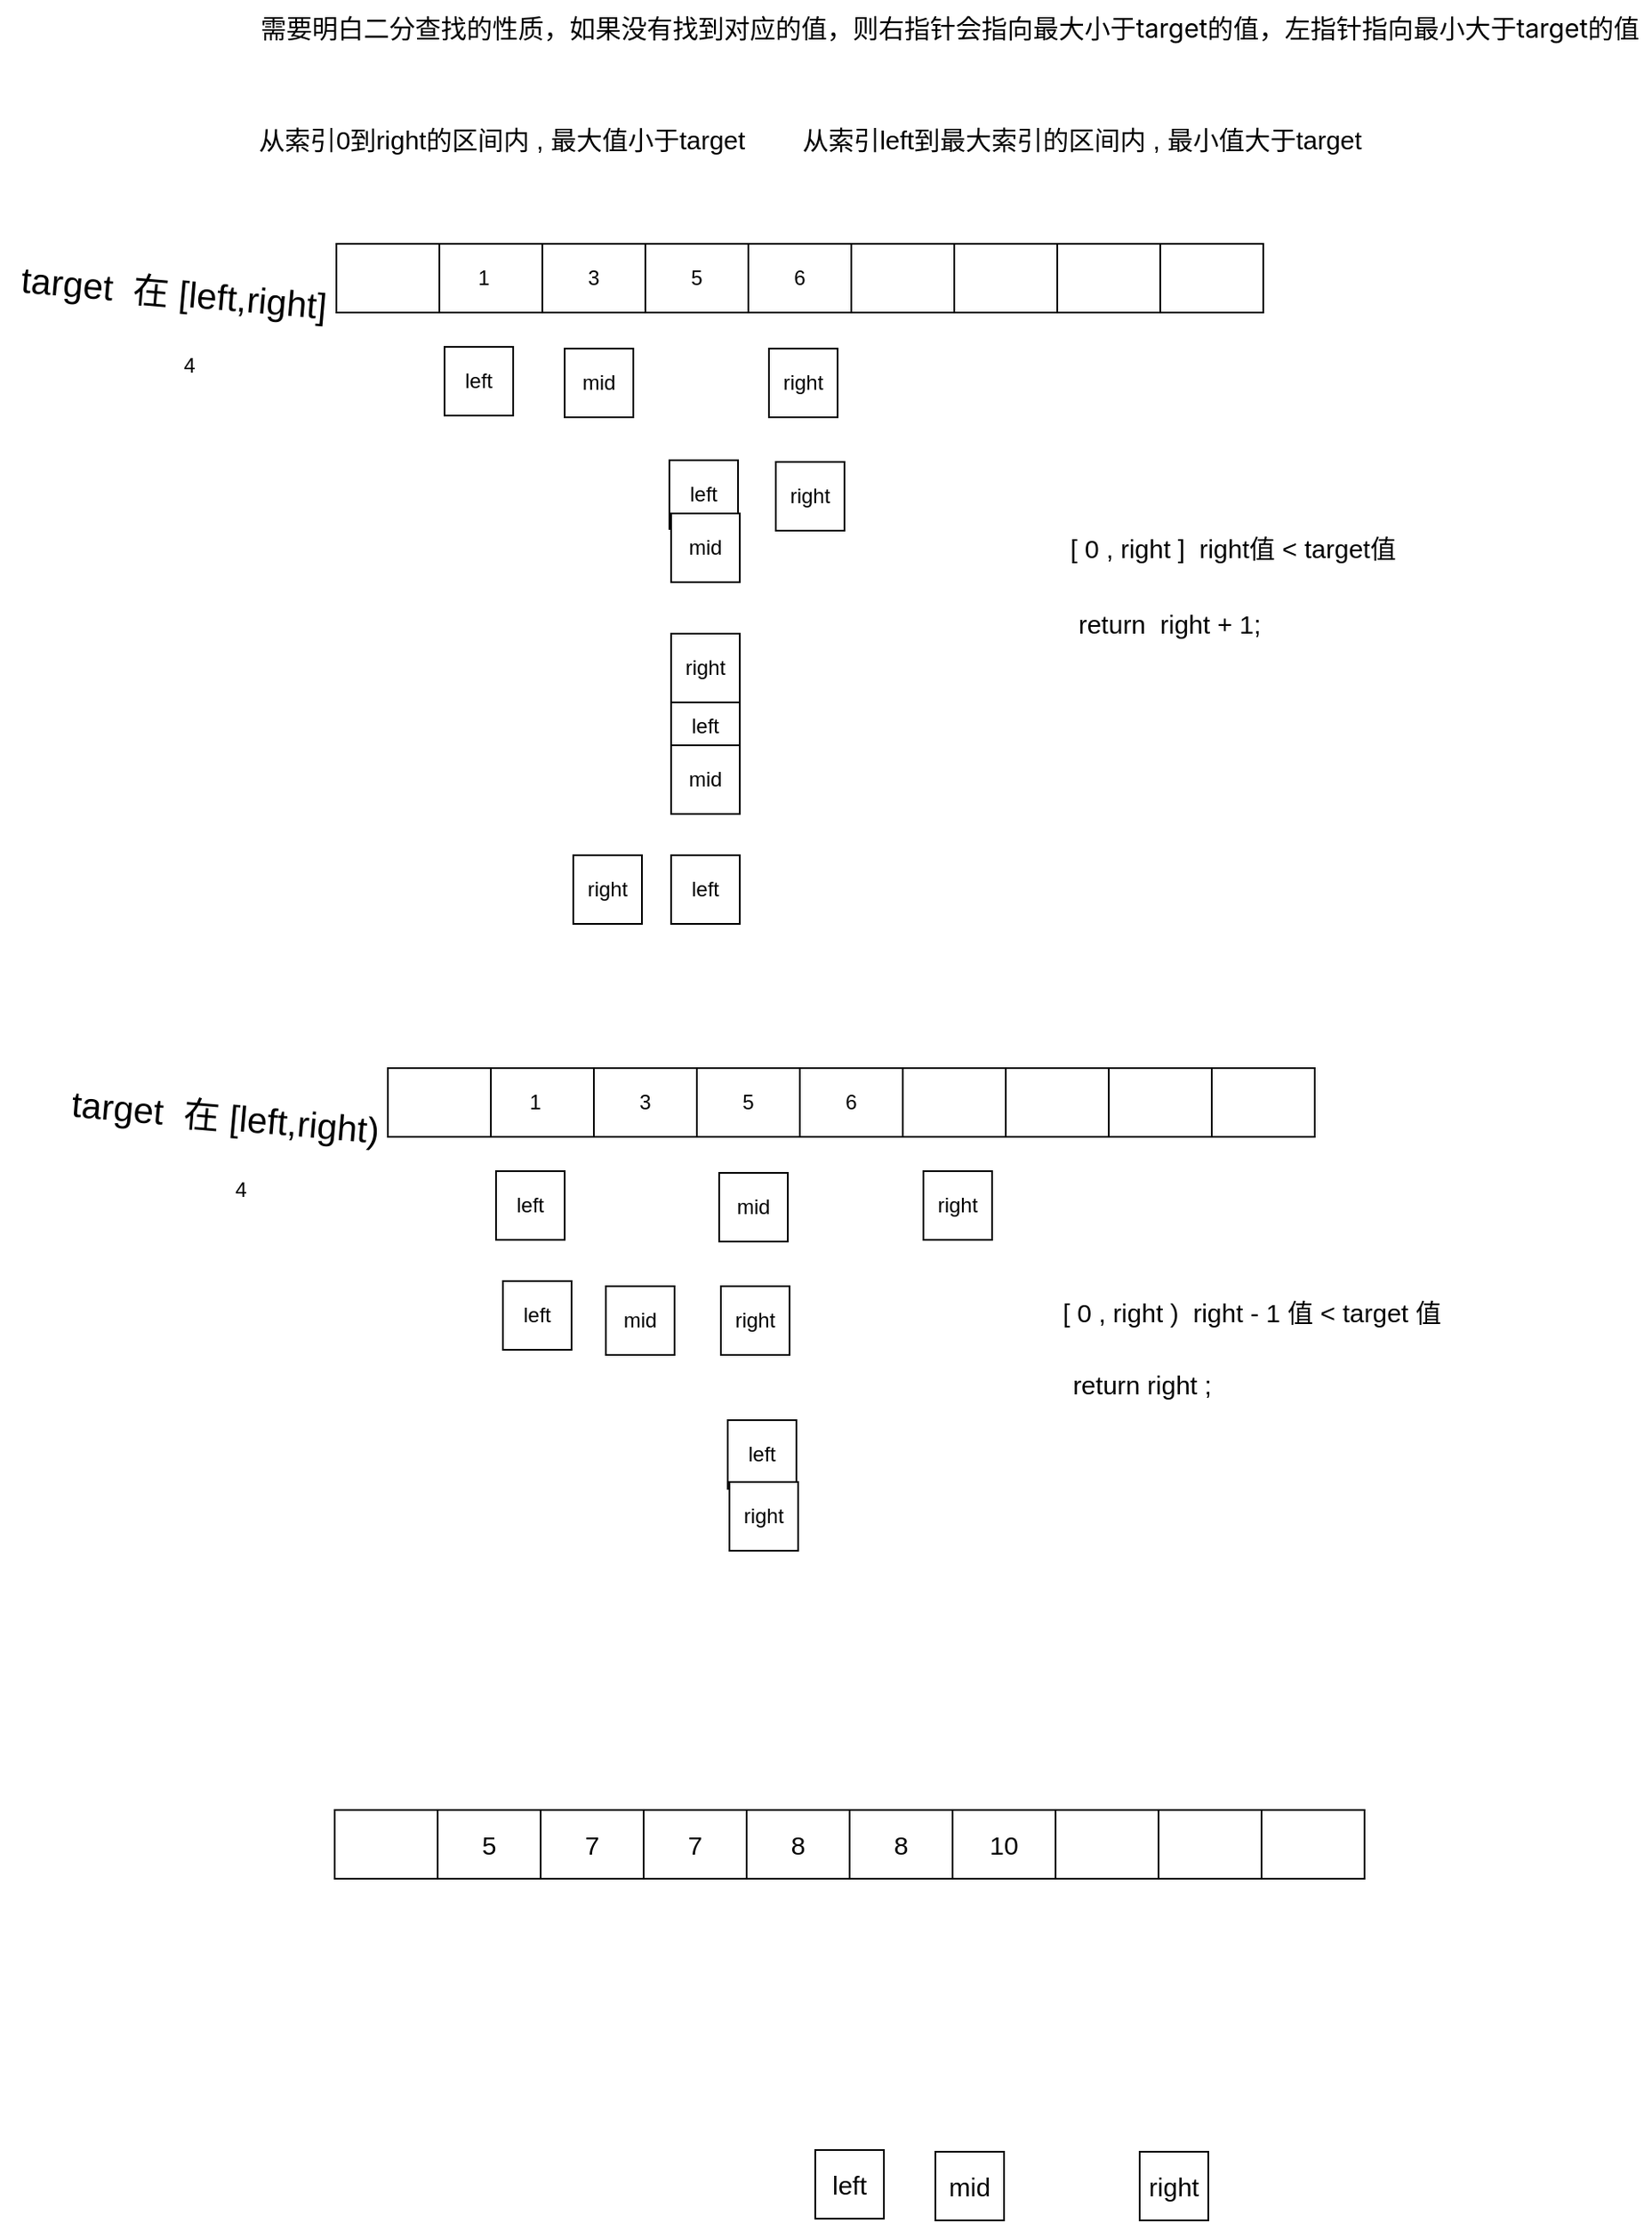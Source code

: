 <mxfile version="20.8.3" type="github">
  <diagram id="E968owxantQdqmP-8iAP" name="第 1 页">
    <mxGraphModel dx="1287" dy="692" grid="0" gridSize="10" guides="0" tooltips="1" connect="1" arrows="0" fold="1" page="0" pageScale="1" pageWidth="827" pageHeight="1169" math="0" shadow="0">
      <root>
        <mxCell id="0" />
        <mxCell id="1" parent="0" />
        <mxCell id="2JEGXIDP38UHMZebyVa8-26" value="" style="shape=table;startSize=0;container=1;collapsible=0;childLayout=tableLayout;" vertex="1" parent="1">
          <mxGeometry x="119" y="342" width="540" height="40" as="geometry" />
        </mxCell>
        <mxCell id="2JEGXIDP38UHMZebyVa8-27" value="" style="shape=tableRow;horizontal=0;startSize=0;swimlaneHead=0;swimlaneBody=0;top=0;left=0;bottom=0;right=0;collapsible=0;dropTarget=0;fillColor=none;points=[[0,0.5],[1,0.5]];portConstraint=eastwest;" vertex="1" parent="2JEGXIDP38UHMZebyVa8-26">
          <mxGeometry width="540" height="40" as="geometry" />
        </mxCell>
        <mxCell id="2JEGXIDP38UHMZebyVa8-28" value="" style="shape=partialRectangle;html=1;whiteSpace=wrap;connectable=0;overflow=hidden;fillColor=none;top=0;left=0;bottom=0;right=0;pointerEvents=1;" vertex="1" parent="2JEGXIDP38UHMZebyVa8-27">
          <mxGeometry width="60" height="40" as="geometry">
            <mxRectangle width="60" height="40" as="alternateBounds" />
          </mxGeometry>
        </mxCell>
        <mxCell id="2JEGXIDP38UHMZebyVa8-29" value="&lt;table&gt;&lt;tbody&gt;&lt;tr&gt;&lt;td&gt;&lt;br&gt;&lt;/td&gt;&lt;td&gt;&lt;br&gt;&lt;/td&gt;&lt;td&gt;&lt;br&gt;&lt;/td&gt;&lt;td&gt;1&lt;/td&gt;&lt;td&gt;&lt;br&gt;&lt;/td&gt;&lt;td&gt;&lt;br&gt;&lt;/td&gt;&lt;td&gt;&lt;br&gt;&lt;/td&gt;&lt;td&gt;&lt;br&gt;&lt;/td&gt;&lt;td&gt;&lt;br&gt;&lt;/td&gt;&lt;/tr&gt;&lt;/tbody&gt;&lt;/table&gt;" style="shape=partialRectangle;html=1;whiteSpace=wrap;connectable=0;overflow=hidden;fillColor=none;top=0;left=0;bottom=0;right=0;pointerEvents=1;" vertex="1" parent="2JEGXIDP38UHMZebyVa8-27">
          <mxGeometry x="60" width="60" height="40" as="geometry">
            <mxRectangle width="60" height="40" as="alternateBounds" />
          </mxGeometry>
        </mxCell>
        <mxCell id="2JEGXIDP38UHMZebyVa8-30" value="3" style="shape=partialRectangle;html=1;whiteSpace=wrap;connectable=0;overflow=hidden;fillColor=none;top=0;left=0;bottom=0;right=0;pointerEvents=1;" vertex="1" parent="2JEGXIDP38UHMZebyVa8-27">
          <mxGeometry x="120" width="60" height="40" as="geometry">
            <mxRectangle width="60" height="40" as="alternateBounds" />
          </mxGeometry>
        </mxCell>
        <mxCell id="2JEGXIDP38UHMZebyVa8-31" value="5" style="shape=partialRectangle;html=1;whiteSpace=wrap;connectable=0;overflow=hidden;fillColor=none;top=0;left=0;bottom=0;right=0;pointerEvents=1;" vertex="1" parent="2JEGXIDP38UHMZebyVa8-27">
          <mxGeometry x="180" width="60" height="40" as="geometry">
            <mxRectangle width="60" height="40" as="alternateBounds" />
          </mxGeometry>
        </mxCell>
        <mxCell id="2JEGXIDP38UHMZebyVa8-32" value="6" style="shape=partialRectangle;html=1;whiteSpace=wrap;connectable=0;overflow=hidden;fillColor=none;top=0;left=0;bottom=0;right=0;pointerEvents=1;" vertex="1" parent="2JEGXIDP38UHMZebyVa8-27">
          <mxGeometry x="240" width="60" height="40" as="geometry">
            <mxRectangle width="60" height="40" as="alternateBounds" />
          </mxGeometry>
        </mxCell>
        <mxCell id="2JEGXIDP38UHMZebyVa8-33" value="" style="shape=partialRectangle;html=1;whiteSpace=wrap;connectable=0;overflow=hidden;fillColor=none;top=0;left=0;bottom=0;right=0;pointerEvents=1;" vertex="1" parent="2JEGXIDP38UHMZebyVa8-27">
          <mxGeometry x="300" width="60" height="40" as="geometry">
            <mxRectangle width="60" height="40" as="alternateBounds" />
          </mxGeometry>
        </mxCell>
        <mxCell id="2JEGXIDP38UHMZebyVa8-34" value="" style="shape=partialRectangle;html=1;whiteSpace=wrap;connectable=0;overflow=hidden;fillColor=none;top=0;left=0;bottom=0;right=0;pointerEvents=1;" vertex="1" parent="2JEGXIDP38UHMZebyVa8-27">
          <mxGeometry x="360" width="60" height="40" as="geometry">
            <mxRectangle width="60" height="40" as="alternateBounds" />
          </mxGeometry>
        </mxCell>
        <mxCell id="2JEGXIDP38UHMZebyVa8-35" value="" style="shape=partialRectangle;html=1;whiteSpace=wrap;connectable=0;overflow=hidden;fillColor=none;top=0;left=0;bottom=0;right=0;pointerEvents=1;" vertex="1" parent="2JEGXIDP38UHMZebyVa8-27">
          <mxGeometry x="420" width="60" height="40" as="geometry">
            <mxRectangle width="60" height="40" as="alternateBounds" />
          </mxGeometry>
        </mxCell>
        <mxCell id="2JEGXIDP38UHMZebyVa8-36" value="" style="shape=partialRectangle;html=1;whiteSpace=wrap;connectable=0;overflow=hidden;fillColor=none;top=0;left=0;bottom=0;right=0;pointerEvents=1;" vertex="1" parent="2JEGXIDP38UHMZebyVa8-27">
          <mxGeometry x="480" width="60" height="40" as="geometry">
            <mxRectangle width="60" height="40" as="alternateBounds" />
          </mxGeometry>
        </mxCell>
        <mxCell id="2JEGXIDP38UHMZebyVa8-53" value="&lt;font style=&quot;vertical-align: inherit;&quot;&gt;&lt;font style=&quot;vertical-align: inherit;&quot;&gt;&lt;font style=&quot;vertical-align: inherit;&quot;&gt;&lt;font style=&quot;vertical-align: inherit;&quot;&gt;left&lt;/font&gt;&lt;/font&gt;&lt;/font&gt;&lt;/font&gt;" style="whiteSpace=wrap;html=1;aspect=fixed;" vertex="1" parent="1">
          <mxGeometry x="182" y="402" width="40" height="40" as="geometry" />
        </mxCell>
        <mxCell id="2JEGXIDP38UHMZebyVa8-54" value="&lt;font style=&quot;vertical-align: inherit;&quot;&gt;&lt;font style=&quot;vertical-align: inherit;&quot;&gt;&lt;font style=&quot;vertical-align: inherit;&quot;&gt;&lt;font style=&quot;vertical-align: inherit;&quot;&gt;right&lt;/font&gt;&lt;/font&gt;&lt;/font&gt;&lt;/font&gt;" style="whiteSpace=wrap;html=1;aspect=fixed;" vertex="1" parent="1">
          <mxGeometry x="371" y="403" width="40" height="40" as="geometry" />
        </mxCell>
        <mxCell id="2JEGXIDP38UHMZebyVa8-55" value="&lt;font style=&quot;vertical-align: inherit;&quot;&gt;&lt;font style=&quot;vertical-align: inherit;&quot;&gt;&lt;font style=&quot;vertical-align: inherit;&quot;&gt;&lt;font style=&quot;vertical-align: inherit;&quot;&gt;mid&lt;/font&gt;&lt;/font&gt;&lt;/font&gt;&lt;/font&gt;" style="whiteSpace=wrap;html=1;aspect=fixed;" vertex="1" parent="1">
          <mxGeometry x="252" y="403" width="40" height="40" as="geometry" />
        </mxCell>
        <mxCell id="2JEGXIDP38UHMZebyVa8-61" value="4" style="text;html=1;align=center;verticalAlign=middle;resizable=0;points=[];autosize=1;strokeColor=none;fillColor=none;fontColor=#000000;" vertex="1" parent="1">
          <mxGeometry x="20" y="400" width="25" height="26" as="geometry" />
        </mxCell>
        <mxCell id="2JEGXIDP38UHMZebyVa8-65" value="&lt;font style=&quot;font-size: 21px;&quot;&gt;target&amp;nbsp; 在 [left,right]&lt;/font&gt;" style="text;html=1;align=center;verticalAlign=middle;resizable=0;points=[];autosize=1;strokeColor=none;fillColor=none;fontColor=#000000;rotation=5;fontSize=21;" vertex="1" parent="1">
          <mxGeometry x="-75" y="351" width="197" height="37" as="geometry" />
        </mxCell>
        <mxCell id="2JEGXIDP38UHMZebyVa8-69" value="&lt;font style=&quot;vertical-align: inherit;&quot;&gt;&lt;font style=&quot;vertical-align: inherit;&quot;&gt;&lt;font style=&quot;vertical-align: inherit;&quot;&gt;&lt;font style=&quot;vertical-align: inherit;&quot;&gt;left&lt;/font&gt;&lt;/font&gt;&lt;/font&gt;&lt;/font&gt;" style="whiteSpace=wrap;html=1;aspect=fixed;" vertex="1" parent="1">
          <mxGeometry x="313" y="468" width="40" height="40" as="geometry" />
        </mxCell>
        <mxCell id="2JEGXIDP38UHMZebyVa8-70" value="&lt;font style=&quot;vertical-align: inherit;&quot;&gt;&lt;font style=&quot;vertical-align: inherit;&quot;&gt;&lt;font style=&quot;vertical-align: inherit;&quot;&gt;&lt;font style=&quot;vertical-align: inherit;&quot;&gt;right&lt;/font&gt;&lt;/font&gt;&lt;/font&gt;&lt;/font&gt;" style="whiteSpace=wrap;html=1;aspect=fixed;" vertex="1" parent="1">
          <mxGeometry x="375" y="469" width="40" height="40" as="geometry" />
        </mxCell>
        <mxCell id="2JEGXIDP38UHMZebyVa8-71" value="&lt;font style=&quot;vertical-align: inherit;&quot;&gt;&lt;font style=&quot;vertical-align: inherit;&quot;&gt;&lt;font style=&quot;vertical-align: inherit;&quot;&gt;&lt;font style=&quot;vertical-align: inherit;&quot;&gt;mid&lt;/font&gt;&lt;/font&gt;&lt;/font&gt;&lt;/font&gt;" style="whiteSpace=wrap;html=1;aspect=fixed;" vertex="1" parent="1">
          <mxGeometry x="314" y="499" width="40" height="40" as="geometry" />
        </mxCell>
        <mxCell id="2JEGXIDP38UHMZebyVa8-73" value="&lt;div style=&quot;box-sizing: border-box; line-height: 20px; color: rgba(var(--grey-7-rgb), 1); font-family: -apple-system, BlinkMacSystemFont, &amp;quot;Segoe UI&amp;quot;, Roboto, &amp;quot;Helvetica Neue&amp;quot;, Arial, &amp;quot;Noto Sans&amp;quot;, sans-serif, &amp;quot;Apple Color Emoji&amp;quot;, &amp;quot;Segoe UI Emoji&amp;quot;, &amp;quot;Segoe UI Symbol&amp;quot;, &amp;quot;Noto Color Emoji&amp;quot;; text-align: start; font-size: 15px;&quot; class=&quot;css-1v8309f-primary-secondary-overlay-overlay&quot;&gt;&lt;p style=&quot;box-sizing: border-box; margin-top: 0px; margin-bottom: 1em; font-size: 15px;&quot;&gt;需要明白二分查找的性质，如果没有找到对应的值，则右指针会指向最大小于target的值，左指针指向最小大于target的值&lt;/p&gt;&lt;/div&gt;&lt;div style=&quot;box-sizing: border-box; display: flex; margin: 5px 0px 0px; color: rgb(38, 38, 38); font-family: -apple-system, BlinkMacSystemFont, &amp;quot;Segoe UI&amp;quot;, Roboto, &amp;quot;Helvetica Neue&amp;quot;, Arial, &amp;quot;Noto Sans&amp;quot;, sans-serif, &amp;quot;Apple Color Emoji&amp;quot;, &amp;quot;Segoe UI Emoji&amp;quot;, &amp;quot;Segoe UI Symbol&amp;quot;, &amp;quot;Noto Color Emoji&amp;quot;; font-size: 15px; text-align: start;&quot; class=&quot;css-1wigilb-Toolbar e19tnut611&quot;&gt;&lt;button style=&quot;touch-action: manipulation; margin: 0px; font-size: 15px; font-family: inherit; line-height: 20px; overflow: visible; appearance: button; border-width: 0px; border-style: initial; border-color: initial; vertical-align: middle; -webkit-box-pack: center; justify-content: center; -webkit-box-align: center; align-items: center; border-radius: 3px; transition: all 0.18s ease-in-out 0s; outline: 0px; cursor: pointer; background-color: transparent; height: 24px; padding: 0px 7px; display: block; user-select: none;&quot; type=&quot;button&quot; class=&quot;e19tnut68 css-1noca98-transparent-xs-Btn-ToolButton e131m59q0&quot;&gt;&lt;br style=&quot;font-size: 15px;&quot;&gt;&lt;br style=&quot;font-size: 15px;&quot;&gt;&lt;/button&gt;&lt;/div&gt;" style="text;html=1;align=center;verticalAlign=middle;resizable=0;points=[];autosize=1;strokeColor=none;fillColor=none;fontColor=#000000;fontSize=15;" vertex="1" parent="1">
          <mxGeometry x="67" y="200" width="817" height="71" as="geometry" />
        </mxCell>
        <mxCell id="2JEGXIDP38UHMZebyVa8-74" value="&lt;font style=&quot;vertical-align: inherit;&quot;&gt;&lt;font style=&quot;vertical-align: inherit;&quot;&gt;&lt;font style=&quot;vertical-align: inherit;&quot;&gt;&lt;font style=&quot;vertical-align: inherit;&quot;&gt;left&lt;/font&gt;&lt;/font&gt;&lt;/font&gt;&lt;/font&gt;" style="whiteSpace=wrap;html=1;aspect=fixed;" vertex="1" parent="1">
          <mxGeometry x="314" y="603" width="40" height="40" as="geometry" />
        </mxCell>
        <mxCell id="2JEGXIDP38UHMZebyVa8-75" value="&lt;font style=&quot;vertical-align: inherit;&quot;&gt;&lt;font style=&quot;vertical-align: inherit;&quot;&gt;&lt;font style=&quot;vertical-align: inherit;&quot;&gt;&lt;font style=&quot;vertical-align: inherit;&quot;&gt;right&lt;/font&gt;&lt;/font&gt;&lt;/font&gt;&lt;/font&gt;" style="whiteSpace=wrap;html=1;aspect=fixed;" vertex="1" parent="1">
          <mxGeometry x="314" y="569" width="40" height="40" as="geometry" />
        </mxCell>
        <mxCell id="2JEGXIDP38UHMZebyVa8-76" value="&lt;font style=&quot;vertical-align: inherit;&quot;&gt;&lt;font style=&quot;vertical-align: inherit;&quot;&gt;&lt;font style=&quot;vertical-align: inherit;&quot;&gt;&lt;font style=&quot;vertical-align: inherit;&quot;&gt;mid&lt;/font&gt;&lt;/font&gt;&lt;/font&gt;&lt;/font&gt;" style="whiteSpace=wrap;html=1;aspect=fixed;" vertex="1" parent="1">
          <mxGeometry x="314" y="634" width="40" height="40" as="geometry" />
        </mxCell>
        <mxCell id="2JEGXIDP38UHMZebyVa8-77" value="&lt;font style=&quot;vertical-align: inherit;&quot;&gt;&lt;font style=&quot;vertical-align: inherit;&quot;&gt;&lt;font style=&quot;vertical-align: inherit;&quot;&gt;&lt;font style=&quot;vertical-align: inherit;&quot;&gt;left&lt;/font&gt;&lt;/font&gt;&lt;/font&gt;&lt;/font&gt;" style="whiteSpace=wrap;html=1;aspect=fixed;" vertex="1" parent="1">
          <mxGeometry x="314" y="698" width="40" height="40" as="geometry" />
        </mxCell>
        <mxCell id="2JEGXIDP38UHMZebyVa8-78" value="&lt;font style=&quot;vertical-align: inherit;&quot;&gt;&lt;font style=&quot;vertical-align: inherit;&quot;&gt;&lt;font style=&quot;vertical-align: inherit;&quot;&gt;&lt;font style=&quot;vertical-align: inherit;&quot;&gt;right&lt;/font&gt;&lt;/font&gt;&lt;/font&gt;&lt;/font&gt;" style="whiteSpace=wrap;html=1;aspect=fixed;" vertex="1" parent="1">
          <mxGeometry x="257" y="698" width="40" height="40" as="geometry" />
        </mxCell>
        <mxCell id="2JEGXIDP38UHMZebyVa8-80" value="" style="shape=table;startSize=0;container=1;collapsible=0;childLayout=tableLayout;" vertex="1" parent="1">
          <mxGeometry x="149" y="822" width="540" height="40" as="geometry" />
        </mxCell>
        <mxCell id="2JEGXIDP38UHMZebyVa8-81" value="" style="shape=tableRow;horizontal=0;startSize=0;swimlaneHead=0;swimlaneBody=0;top=0;left=0;bottom=0;right=0;collapsible=0;dropTarget=0;fillColor=none;points=[[0,0.5],[1,0.5]];portConstraint=eastwest;" vertex="1" parent="2JEGXIDP38UHMZebyVa8-80">
          <mxGeometry width="540" height="40" as="geometry" />
        </mxCell>
        <mxCell id="2JEGXIDP38UHMZebyVa8-82" value="" style="shape=partialRectangle;html=1;whiteSpace=wrap;connectable=0;overflow=hidden;fillColor=none;top=0;left=0;bottom=0;right=0;pointerEvents=1;" vertex="1" parent="2JEGXIDP38UHMZebyVa8-81">
          <mxGeometry width="60" height="40" as="geometry">
            <mxRectangle width="60" height="40" as="alternateBounds" />
          </mxGeometry>
        </mxCell>
        <mxCell id="2JEGXIDP38UHMZebyVa8-83" value="&lt;table&gt;&lt;tbody&gt;&lt;tr&gt;&lt;td&gt;&lt;br&gt;&lt;/td&gt;&lt;td&gt;&lt;br&gt;&lt;/td&gt;&lt;td&gt;&lt;br&gt;&lt;/td&gt;&lt;td&gt;1&lt;/td&gt;&lt;td&gt;&lt;br&gt;&lt;/td&gt;&lt;td&gt;&lt;br&gt;&lt;/td&gt;&lt;td&gt;&lt;br&gt;&lt;/td&gt;&lt;td&gt;&lt;br&gt;&lt;/td&gt;&lt;td&gt;&lt;br&gt;&lt;/td&gt;&lt;/tr&gt;&lt;/tbody&gt;&lt;/table&gt;" style="shape=partialRectangle;html=1;whiteSpace=wrap;connectable=0;overflow=hidden;fillColor=none;top=0;left=0;bottom=0;right=0;pointerEvents=1;" vertex="1" parent="2JEGXIDP38UHMZebyVa8-81">
          <mxGeometry x="60" width="60" height="40" as="geometry">
            <mxRectangle width="60" height="40" as="alternateBounds" />
          </mxGeometry>
        </mxCell>
        <mxCell id="2JEGXIDP38UHMZebyVa8-84" value="3" style="shape=partialRectangle;html=1;whiteSpace=wrap;connectable=0;overflow=hidden;fillColor=none;top=0;left=0;bottom=0;right=0;pointerEvents=1;" vertex="1" parent="2JEGXIDP38UHMZebyVa8-81">
          <mxGeometry x="120" width="60" height="40" as="geometry">
            <mxRectangle width="60" height="40" as="alternateBounds" />
          </mxGeometry>
        </mxCell>
        <mxCell id="2JEGXIDP38UHMZebyVa8-85" value="5" style="shape=partialRectangle;html=1;whiteSpace=wrap;connectable=0;overflow=hidden;fillColor=none;top=0;left=0;bottom=0;right=0;pointerEvents=1;" vertex="1" parent="2JEGXIDP38UHMZebyVa8-81">
          <mxGeometry x="180" width="60" height="40" as="geometry">
            <mxRectangle width="60" height="40" as="alternateBounds" />
          </mxGeometry>
        </mxCell>
        <mxCell id="2JEGXIDP38UHMZebyVa8-86" value="6" style="shape=partialRectangle;html=1;whiteSpace=wrap;connectable=0;overflow=hidden;fillColor=none;top=0;left=0;bottom=0;right=0;pointerEvents=1;" vertex="1" parent="2JEGXIDP38UHMZebyVa8-81">
          <mxGeometry x="240" width="60" height="40" as="geometry">
            <mxRectangle width="60" height="40" as="alternateBounds" />
          </mxGeometry>
        </mxCell>
        <mxCell id="2JEGXIDP38UHMZebyVa8-87" value="" style="shape=partialRectangle;html=1;whiteSpace=wrap;connectable=0;overflow=hidden;fillColor=none;top=0;left=0;bottom=0;right=0;pointerEvents=1;" vertex="1" parent="2JEGXIDP38UHMZebyVa8-81">
          <mxGeometry x="300" width="60" height="40" as="geometry">
            <mxRectangle width="60" height="40" as="alternateBounds" />
          </mxGeometry>
        </mxCell>
        <mxCell id="2JEGXIDP38UHMZebyVa8-88" value="" style="shape=partialRectangle;html=1;whiteSpace=wrap;connectable=0;overflow=hidden;fillColor=none;top=0;left=0;bottom=0;right=0;pointerEvents=1;" vertex="1" parent="2JEGXIDP38UHMZebyVa8-81">
          <mxGeometry x="360" width="60" height="40" as="geometry">
            <mxRectangle width="60" height="40" as="alternateBounds" />
          </mxGeometry>
        </mxCell>
        <mxCell id="2JEGXIDP38UHMZebyVa8-89" value="" style="shape=partialRectangle;html=1;whiteSpace=wrap;connectable=0;overflow=hidden;fillColor=none;top=0;left=0;bottom=0;right=0;pointerEvents=1;" vertex="1" parent="2JEGXIDP38UHMZebyVa8-81">
          <mxGeometry x="420" width="60" height="40" as="geometry">
            <mxRectangle width="60" height="40" as="alternateBounds" />
          </mxGeometry>
        </mxCell>
        <mxCell id="2JEGXIDP38UHMZebyVa8-90" value="" style="shape=partialRectangle;html=1;whiteSpace=wrap;connectable=0;overflow=hidden;fillColor=none;top=0;left=0;bottom=0;right=0;pointerEvents=1;" vertex="1" parent="2JEGXIDP38UHMZebyVa8-81">
          <mxGeometry x="480" width="60" height="40" as="geometry">
            <mxRectangle width="60" height="40" as="alternateBounds" />
          </mxGeometry>
        </mxCell>
        <mxCell id="2JEGXIDP38UHMZebyVa8-91" value="&lt;font style=&quot;vertical-align: inherit;&quot;&gt;&lt;font style=&quot;vertical-align: inherit;&quot;&gt;&lt;font style=&quot;vertical-align: inherit;&quot;&gt;&lt;font style=&quot;vertical-align: inherit;&quot;&gt;left&lt;/font&gt;&lt;/font&gt;&lt;/font&gt;&lt;/font&gt;" style="whiteSpace=wrap;html=1;aspect=fixed;" vertex="1" parent="1">
          <mxGeometry x="212" y="882" width="40" height="40" as="geometry" />
        </mxCell>
        <mxCell id="2JEGXIDP38UHMZebyVa8-92" value="&lt;font style=&quot;vertical-align: inherit;&quot;&gt;&lt;font style=&quot;vertical-align: inherit;&quot;&gt;&lt;font style=&quot;vertical-align: inherit;&quot;&gt;&lt;font style=&quot;vertical-align: inherit;&quot;&gt;right&lt;/font&gt;&lt;/font&gt;&lt;/font&gt;&lt;/font&gt;" style="whiteSpace=wrap;html=1;aspect=fixed;" vertex="1" parent="1">
          <mxGeometry x="461" y="882" width="40" height="40" as="geometry" />
        </mxCell>
        <mxCell id="2JEGXIDP38UHMZebyVa8-93" value="&lt;font style=&quot;vertical-align: inherit;&quot;&gt;&lt;font style=&quot;vertical-align: inherit;&quot;&gt;&lt;font style=&quot;vertical-align: inherit;&quot;&gt;&lt;font style=&quot;vertical-align: inherit;&quot;&gt;mid&lt;/font&gt;&lt;/font&gt;&lt;/font&gt;&lt;/font&gt;" style="whiteSpace=wrap;html=1;aspect=fixed;" vertex="1" parent="1">
          <mxGeometry x="342" y="883" width="40" height="40" as="geometry" />
        </mxCell>
        <mxCell id="2JEGXIDP38UHMZebyVa8-94" value="4" style="text;html=1;align=center;verticalAlign=middle;resizable=0;points=[];autosize=1;strokeColor=none;fillColor=none;fontColor=#000000;" vertex="1" parent="1">
          <mxGeometry x="50" y="880" width="25" height="26" as="geometry" />
        </mxCell>
        <mxCell id="2JEGXIDP38UHMZebyVa8-95" value="&lt;font style=&quot;font-size: 21px;&quot;&gt;target&amp;nbsp; 在 [left,right)&lt;/font&gt;" style="text;html=1;align=center;verticalAlign=middle;resizable=0;points=[];autosize=1;strokeColor=none;fillColor=none;fontColor=#000000;rotation=5;fontSize=21;" vertex="1" parent="1">
          <mxGeometry x="-45" y="831" width="198" height="37" as="geometry" />
        </mxCell>
        <mxCell id="2JEGXIDP38UHMZebyVa8-96" value="&lt;font style=&quot;vertical-align: inherit;&quot;&gt;&lt;font style=&quot;vertical-align: inherit;&quot;&gt;&lt;font style=&quot;vertical-align: inherit;&quot;&gt;&lt;font style=&quot;vertical-align: inherit;&quot;&gt;left&lt;/font&gt;&lt;/font&gt;&lt;/font&gt;&lt;/font&gt;" style="whiteSpace=wrap;html=1;aspect=fixed;" vertex="1" parent="1">
          <mxGeometry x="216" y="946" width="40" height="40" as="geometry" />
        </mxCell>
        <mxCell id="2JEGXIDP38UHMZebyVa8-97" value="&lt;font style=&quot;vertical-align: inherit;&quot;&gt;&lt;font style=&quot;vertical-align: inherit;&quot;&gt;&lt;font style=&quot;vertical-align: inherit;&quot;&gt;&lt;font style=&quot;vertical-align: inherit;&quot;&gt;right&lt;/font&gt;&lt;/font&gt;&lt;/font&gt;&lt;/font&gt;" style="whiteSpace=wrap;html=1;aspect=fixed;" vertex="1" parent="1">
          <mxGeometry x="343" y="949" width="40" height="40" as="geometry" />
        </mxCell>
        <mxCell id="2JEGXIDP38UHMZebyVa8-98" value="&lt;font style=&quot;vertical-align: inherit;&quot;&gt;&lt;font style=&quot;vertical-align: inherit;&quot;&gt;&lt;font style=&quot;vertical-align: inherit;&quot;&gt;&lt;font style=&quot;vertical-align: inherit;&quot;&gt;mid&lt;/font&gt;&lt;/font&gt;&lt;/font&gt;&lt;/font&gt;" style="whiteSpace=wrap;html=1;aspect=fixed;" vertex="1" parent="1">
          <mxGeometry x="276" y="949" width="40" height="40" as="geometry" />
        </mxCell>
        <mxCell id="2JEGXIDP38UHMZebyVa8-99" value="&lt;font style=&quot;vertical-align: inherit;&quot;&gt;&lt;font style=&quot;vertical-align: inherit;&quot;&gt;&lt;font style=&quot;vertical-align: inherit;&quot;&gt;&lt;font style=&quot;vertical-align: inherit;&quot;&gt;left&lt;/font&gt;&lt;/font&gt;&lt;/font&gt;&lt;/font&gt;" style="whiteSpace=wrap;html=1;aspect=fixed;" vertex="1" parent="1">
          <mxGeometry x="347" y="1027" width="40" height="40" as="geometry" />
        </mxCell>
        <mxCell id="2JEGXIDP38UHMZebyVa8-100" value="&lt;font style=&quot;vertical-align: inherit;&quot;&gt;&lt;font style=&quot;vertical-align: inherit;&quot;&gt;&lt;font style=&quot;vertical-align: inherit;&quot;&gt;&lt;font style=&quot;vertical-align: inherit;&quot;&gt;right&lt;/font&gt;&lt;/font&gt;&lt;/font&gt;&lt;/font&gt;" style="whiteSpace=wrap;html=1;aspect=fixed;" vertex="1" parent="1">
          <mxGeometry x="348" y="1063" width="40" height="40" as="geometry" />
        </mxCell>
        <mxCell id="2JEGXIDP38UHMZebyVa8-105" value="从索引0到right的区间内 , 最大值小于target" style="text;html=1;align=center;verticalAlign=middle;resizable=0;points=[];autosize=1;strokeColor=none;fillColor=none;fontSize=15;fontColor=#000000;" vertex="1" parent="1">
          <mxGeometry x="64" y="266" width="301" height="30" as="geometry" />
        </mxCell>
        <mxCell id="2JEGXIDP38UHMZebyVa8-106" value="从索引left到最大索引的区间内 , 最小值大于target" style="text;html=1;align=center;verticalAlign=middle;resizable=0;points=[];autosize=1;strokeColor=none;fillColor=none;fontSize=15;fontColor=#000000;" vertex="1" parent="1">
          <mxGeometry x="381" y="266" width="344" height="30" as="geometry" />
        </mxCell>
        <mxCell id="2JEGXIDP38UHMZebyVa8-107" value="[ 0 , right ]&amp;nbsp; right值 &amp;lt; target值" style="text;html=1;align=center;verticalAlign=middle;resizable=0;points=[];autosize=1;strokeColor=none;fillColor=none;fontSize=15;fontColor=#000000;" vertex="1" parent="1">
          <mxGeometry x="537" y="504" width="208" height="30" as="geometry" />
        </mxCell>
        <mxCell id="2JEGXIDP38UHMZebyVa8-108" value="return&amp;nbsp; right + 1;" style="text;html=1;align=center;verticalAlign=middle;resizable=0;points=[];autosize=1;strokeColor=none;fillColor=none;fontSize=15;fontColor=#000000;" vertex="1" parent="1">
          <mxGeometry x="542" y="548" width="124" height="30" as="geometry" />
        </mxCell>
        <mxCell id="2JEGXIDP38UHMZebyVa8-109" value="[ 0 , right )&amp;nbsp; right - 1 值 &amp;lt; target 值" style="text;html=1;align=center;verticalAlign=middle;resizable=0;points=[];autosize=1;strokeColor=none;fillColor=none;fontSize=15;fontColor=#000000;" vertex="1" parent="1">
          <mxGeometry x="533" y="949" width="238" height="30" as="geometry" />
        </mxCell>
        <mxCell id="2JEGXIDP38UHMZebyVa8-111" value="return right ;" style="text;html=1;align=center;verticalAlign=middle;resizable=0;points=[];autosize=1;strokeColor=none;fillColor=none;fontSize=15;fontColor=#000000;" vertex="1" parent="1">
          <mxGeometry x="538" y="991" width="99" height="30" as="geometry" />
        </mxCell>
        <mxCell id="2JEGXIDP38UHMZebyVa8-130" value="" style="shape=table;startSize=0;container=1;collapsible=0;childLayout=tableLayout;strokeColor=default;fontSize=15;fontColor=#000000;" vertex="1" parent="1">
          <mxGeometry x="118" y="1254" width="600" height="40" as="geometry" />
        </mxCell>
        <mxCell id="2JEGXIDP38UHMZebyVa8-131" value="" style="shape=tableRow;horizontal=0;startSize=0;swimlaneHead=0;swimlaneBody=0;top=0;left=0;bottom=0;right=0;collapsible=0;dropTarget=0;fillColor=none;points=[[0,0.5],[1,0.5]];portConstraint=eastwest;strokeColor=default;fontSize=15;fontColor=#000000;" vertex="1" parent="2JEGXIDP38UHMZebyVa8-130">
          <mxGeometry width="600" height="40" as="geometry" />
        </mxCell>
        <mxCell id="2JEGXIDP38UHMZebyVa8-132" value="" style="shape=partialRectangle;html=1;whiteSpace=wrap;connectable=0;overflow=hidden;fillColor=none;top=0;left=0;bottom=0;right=0;pointerEvents=1;strokeColor=default;fontSize=15;fontColor=#000000;" vertex="1" parent="2JEGXIDP38UHMZebyVa8-131">
          <mxGeometry width="60" height="40" as="geometry">
            <mxRectangle width="60" height="40" as="alternateBounds" />
          </mxGeometry>
        </mxCell>
        <mxCell id="2JEGXIDP38UHMZebyVa8-133" value="5" style="shape=partialRectangle;html=1;whiteSpace=wrap;connectable=0;overflow=hidden;fillColor=none;top=0;left=0;bottom=0;right=0;pointerEvents=1;strokeColor=default;fontSize=15;fontColor=#000000;" vertex="1" parent="2JEGXIDP38UHMZebyVa8-131">
          <mxGeometry x="60" width="60" height="40" as="geometry">
            <mxRectangle width="60" height="40" as="alternateBounds" />
          </mxGeometry>
        </mxCell>
        <mxCell id="2JEGXIDP38UHMZebyVa8-134" value="7" style="shape=partialRectangle;html=1;whiteSpace=wrap;connectable=0;overflow=hidden;fillColor=none;top=0;left=0;bottom=0;right=0;pointerEvents=1;strokeColor=default;fontSize=15;fontColor=#000000;" vertex="1" parent="2JEGXIDP38UHMZebyVa8-131">
          <mxGeometry x="120" width="60" height="40" as="geometry">
            <mxRectangle width="60" height="40" as="alternateBounds" />
          </mxGeometry>
        </mxCell>
        <mxCell id="2JEGXIDP38UHMZebyVa8-135" value="7" style="shape=partialRectangle;html=1;whiteSpace=wrap;connectable=0;overflow=hidden;fillColor=none;top=0;left=0;bottom=0;right=0;pointerEvents=1;strokeColor=default;fontSize=15;fontColor=#000000;" vertex="1" parent="2JEGXIDP38UHMZebyVa8-131">
          <mxGeometry x="180" width="60" height="40" as="geometry">
            <mxRectangle width="60" height="40" as="alternateBounds" />
          </mxGeometry>
        </mxCell>
        <mxCell id="2JEGXIDP38UHMZebyVa8-136" value="8" style="shape=partialRectangle;html=1;whiteSpace=wrap;connectable=0;overflow=hidden;fillColor=none;top=0;left=0;bottom=0;right=0;pointerEvents=1;strokeColor=default;fontSize=15;fontColor=#000000;" vertex="1" parent="2JEGXIDP38UHMZebyVa8-131">
          <mxGeometry x="240" width="60" height="40" as="geometry">
            <mxRectangle width="60" height="40" as="alternateBounds" />
          </mxGeometry>
        </mxCell>
        <mxCell id="2JEGXIDP38UHMZebyVa8-137" value="8" style="shape=partialRectangle;html=1;whiteSpace=wrap;connectable=0;overflow=hidden;fillColor=none;top=0;left=0;bottom=0;right=0;pointerEvents=1;strokeColor=default;fontSize=15;fontColor=#000000;" vertex="1" parent="2JEGXIDP38UHMZebyVa8-131">
          <mxGeometry x="300" width="60" height="40" as="geometry">
            <mxRectangle width="60" height="40" as="alternateBounds" />
          </mxGeometry>
        </mxCell>
        <mxCell id="2JEGXIDP38UHMZebyVa8-138" value="10" style="shape=partialRectangle;html=1;whiteSpace=wrap;connectable=0;overflow=hidden;fillColor=none;top=0;left=0;bottom=0;right=0;pointerEvents=1;strokeColor=default;fontSize=15;fontColor=#000000;" vertex="1" parent="2JEGXIDP38UHMZebyVa8-131">
          <mxGeometry x="360" width="60" height="40" as="geometry">
            <mxRectangle width="60" height="40" as="alternateBounds" />
          </mxGeometry>
        </mxCell>
        <mxCell id="2JEGXIDP38UHMZebyVa8-139" value="" style="shape=partialRectangle;html=1;whiteSpace=wrap;connectable=0;overflow=hidden;fillColor=none;top=0;left=0;bottom=0;right=0;pointerEvents=1;strokeColor=default;fontSize=15;fontColor=#000000;" vertex="1" parent="2JEGXIDP38UHMZebyVa8-131">
          <mxGeometry x="420" width="60" height="40" as="geometry">
            <mxRectangle width="60" height="40" as="alternateBounds" />
          </mxGeometry>
        </mxCell>
        <mxCell id="2JEGXIDP38UHMZebyVa8-140" value="" style="shape=partialRectangle;html=1;whiteSpace=wrap;connectable=0;overflow=hidden;fillColor=none;top=0;left=0;bottom=0;right=0;pointerEvents=1;strokeColor=default;fontSize=15;fontColor=#000000;" vertex="1" parent="2JEGXIDP38UHMZebyVa8-131">
          <mxGeometry x="480" width="60" height="40" as="geometry">
            <mxRectangle width="60" height="40" as="alternateBounds" />
          </mxGeometry>
        </mxCell>
        <mxCell id="2JEGXIDP38UHMZebyVa8-141" value="" style="shape=partialRectangle;html=1;whiteSpace=wrap;connectable=0;overflow=hidden;fillColor=none;top=0;left=0;bottom=0;right=0;pointerEvents=1;strokeColor=default;fontSize=15;fontColor=#000000;" vertex="1" parent="2JEGXIDP38UHMZebyVa8-131">
          <mxGeometry x="540" width="60" height="40" as="geometry">
            <mxRectangle width="60" height="40" as="alternateBounds" />
          </mxGeometry>
        </mxCell>
        <mxCell id="2JEGXIDP38UHMZebyVa8-142" value="&lt;font style=&quot;vertical-align: inherit;&quot;&gt;&lt;font style=&quot;vertical-align: inherit;&quot;&gt;&lt;font style=&quot;vertical-align: inherit;&quot;&gt;&lt;font style=&quot;vertical-align: inherit;&quot;&gt;left&lt;/font&gt;&lt;/font&gt;&lt;/font&gt;&lt;/font&gt;" style="whiteSpace=wrap;html=1;aspect=fixed;strokeColor=default;fontSize=15;fontColor=#000000;" vertex="1" parent="1">
          <mxGeometry x="398" y="1452" width="40" height="40" as="geometry" />
        </mxCell>
        <mxCell id="2JEGXIDP38UHMZebyVa8-143" value="&lt;font style=&quot;vertical-align: inherit;&quot;&gt;&lt;font style=&quot;vertical-align: inherit;&quot;&gt;&lt;font style=&quot;vertical-align: inherit;&quot;&gt;&lt;font style=&quot;vertical-align: inherit;&quot;&gt;right&lt;/font&gt;&lt;/font&gt;&lt;/font&gt;&lt;/font&gt;" style="whiteSpace=wrap;html=1;aspect=fixed;strokeColor=default;fontSize=15;fontColor=#000000;" vertex="1" parent="1">
          <mxGeometry x="587" y="1453" width="40" height="40" as="geometry" />
        </mxCell>
        <mxCell id="2JEGXIDP38UHMZebyVa8-144" value="&lt;font style=&quot;vertical-align: inherit;&quot;&gt;&lt;font style=&quot;vertical-align: inherit;&quot;&gt;&lt;font style=&quot;vertical-align: inherit;&quot;&gt;&lt;font style=&quot;vertical-align: inherit;&quot;&gt;mid&lt;/font&gt;&lt;/font&gt;&lt;/font&gt;&lt;/font&gt;" style="whiteSpace=wrap;html=1;aspect=fixed;strokeColor=default;fontSize=15;fontColor=#000000;" vertex="1" parent="1">
          <mxGeometry x="468" y="1453" width="40" height="40" as="geometry" />
        </mxCell>
      </root>
    </mxGraphModel>
  </diagram>
</mxfile>
